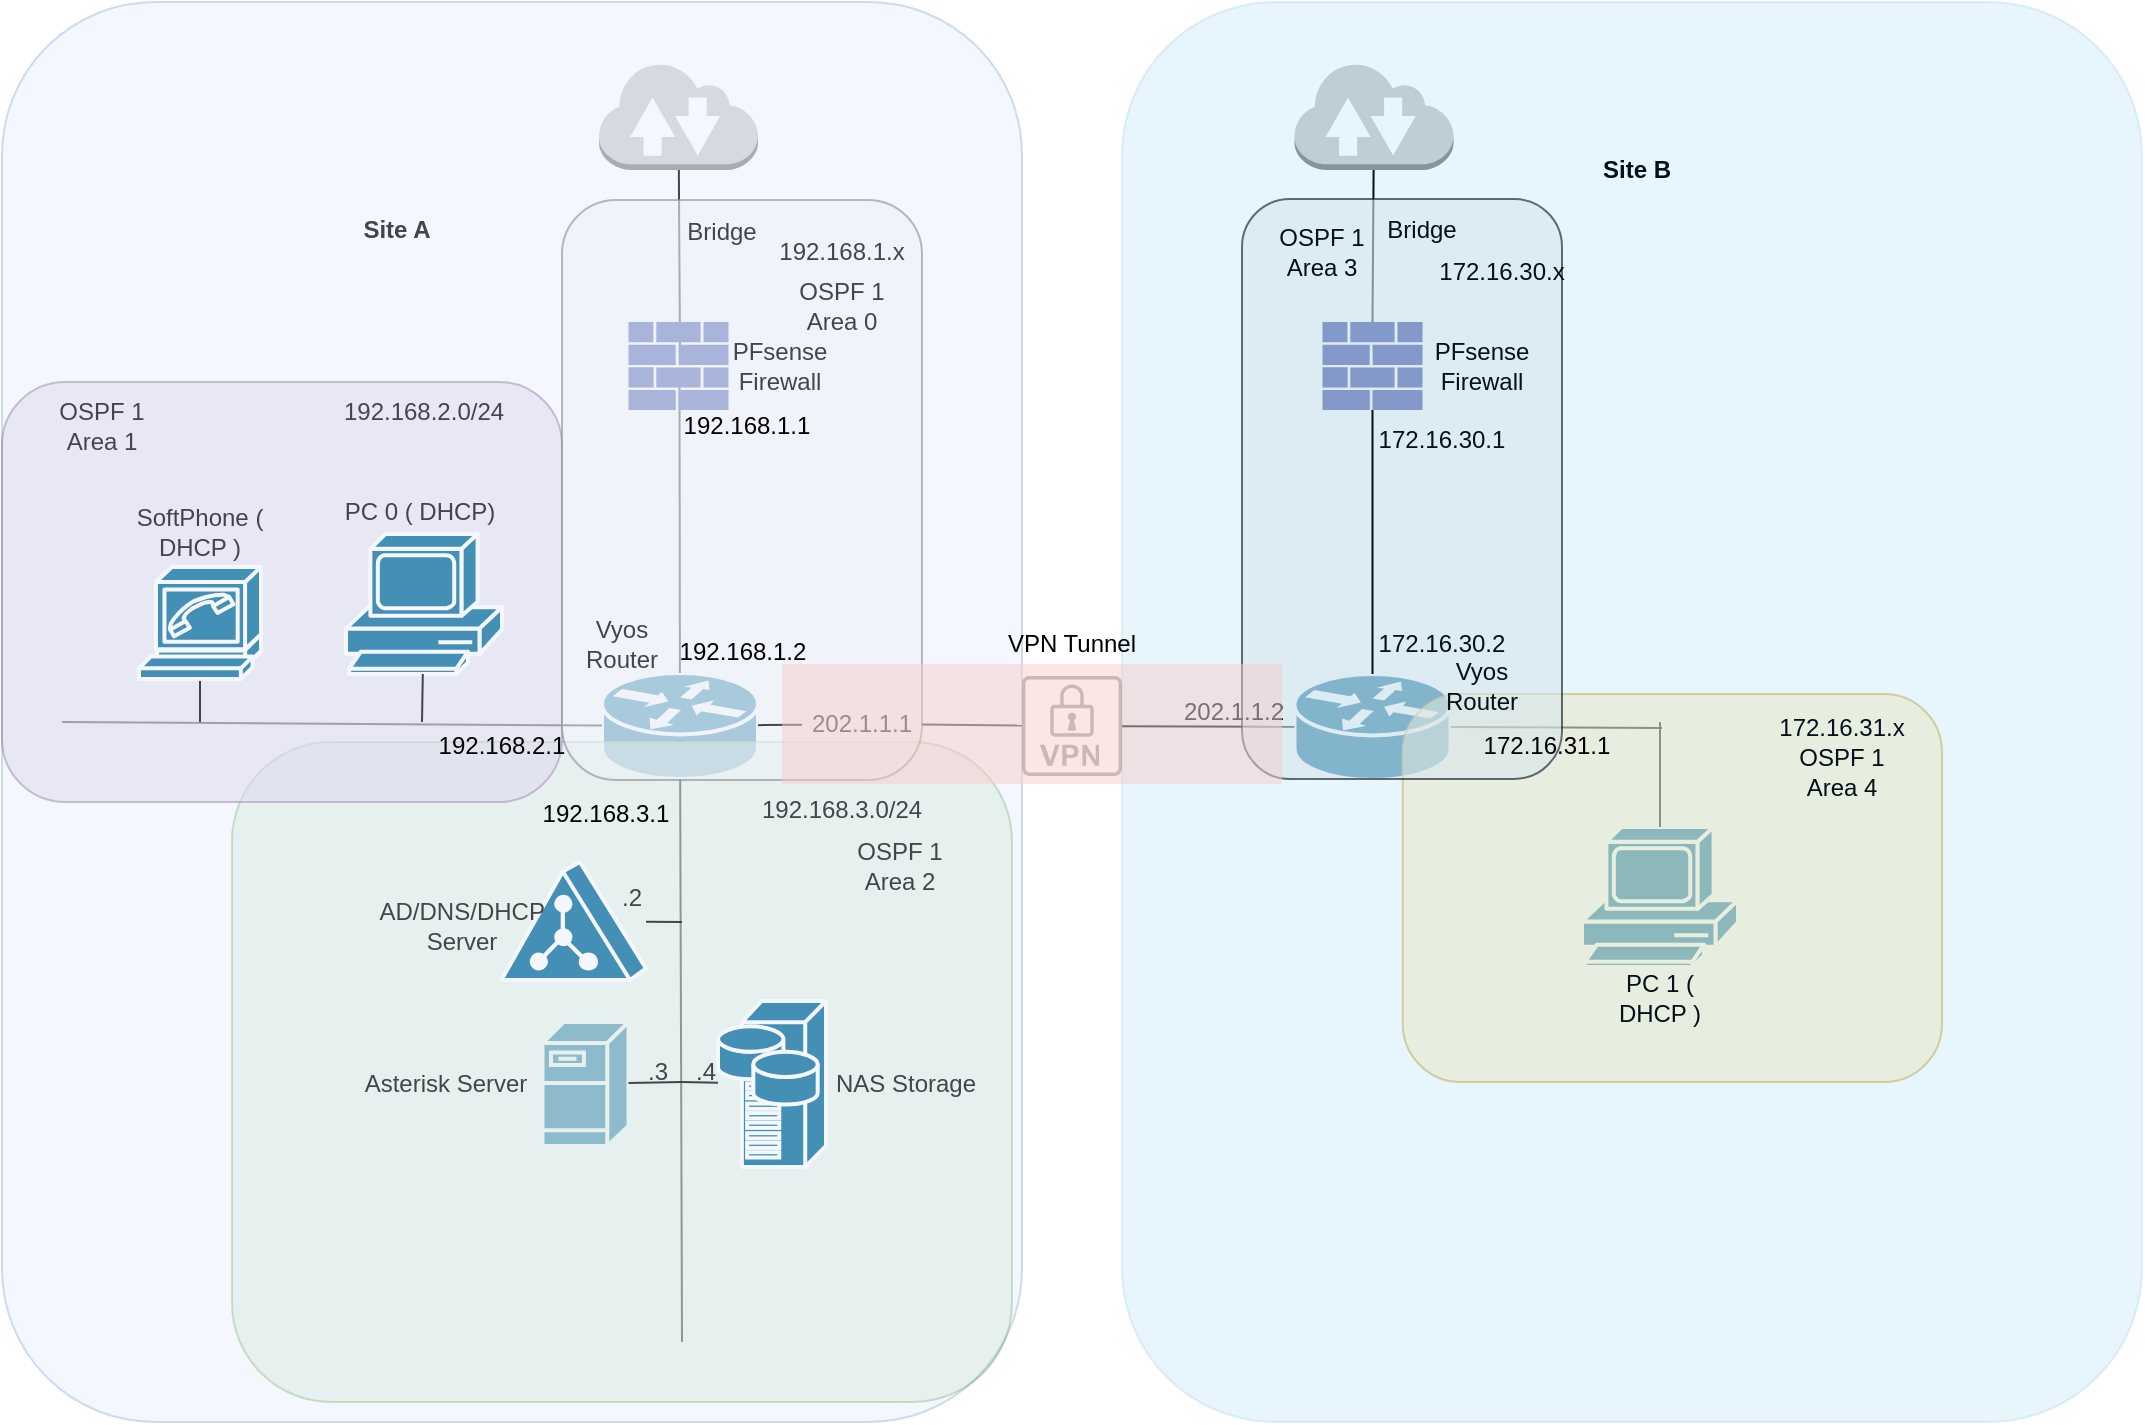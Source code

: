 <mxfile version="20.4.2" type="github">
  <diagram id="FbKItGeIctbUDUOzBeVz" name="Page-1">
    <mxGraphModel dx="2366" dy="1934" grid="1" gridSize="10" guides="1" tooltips="1" connect="1" arrows="1" fold="1" page="1" pageScale="1" pageWidth="850" pageHeight="1100" math="0" shadow="0">
      <root>
        <mxCell id="0" />
        <mxCell id="1" parent="0" />
        <mxCell id="5vOvow6yuVH0ytvlV-aj-1" value="" style="shape=mxgraph.cisco.routers.router;sketch=0;html=1;pointerEvents=1;dashed=0;fillColor=#036897;strokeColor=#ffffff;strokeWidth=2;verticalLabelPosition=bottom;verticalAlign=top;align=center;outlineConnect=0;" vertex="1" parent="1">
          <mxGeometry x="170" y="145.5" width="78" height="53" as="geometry" />
        </mxCell>
        <mxCell id="5vOvow6yuVH0ytvlV-aj-3" value="" style="endArrow=none;html=1;rounded=0;entryX=0.51;entryY=0.716;entryDx=0;entryDy=0;entryPerimeter=0;" edge="1" parent="1" source="5vOvow6yuVH0ytvlV-aj-1" target="5vOvow6yuVH0ytvlV-aj-26">
          <mxGeometry width="50" height="50" relative="1" as="geometry">
            <mxPoint x="400" y="330" as="sourcePoint" />
            <mxPoint x="155.963" y="17" as="targetPoint" />
          </mxGeometry>
        </mxCell>
        <mxCell id="5vOvow6yuVH0ytvlV-aj-4" value="" style="outlineConnect=0;dashed=0;verticalLabelPosition=bottom;verticalAlign=top;align=center;html=1;shape=mxgraph.aws3.internet_2;fillColor=#D2D3D3;gradientColor=none;" vertex="1" parent="1">
          <mxGeometry x="168.5" y="-160" width="79.5" height="54" as="geometry" />
        </mxCell>
        <mxCell id="5vOvow6yuVH0ytvlV-aj-5" value="" style="endArrow=none;html=1;rounded=0;exitX=0.515;exitY=0.341;exitDx=0;exitDy=0;exitPerimeter=0;" edge="1" parent="1" source="5vOvow6yuVH0ytvlV-aj-26" target="5vOvow6yuVH0ytvlV-aj-4">
          <mxGeometry width="50" height="50" relative="1" as="geometry">
            <mxPoint x="136.496" y="-29.029" as="sourcePoint" />
            <mxPoint x="450" y="80" as="targetPoint" />
          </mxGeometry>
        </mxCell>
        <mxCell id="5vOvow6yuVH0ytvlV-aj-11" value="" style="shape=mxgraph.cisco.routers.router;sketch=0;html=1;pointerEvents=1;dashed=0;fillColor=#036897;strokeColor=#ffffff;strokeWidth=2;verticalLabelPosition=bottom;verticalAlign=top;align=center;outlineConnect=0;" vertex="1" parent="1">
          <mxGeometry x="516.25" y="146" width="78" height="53" as="geometry" />
        </mxCell>
        <mxCell id="5vOvow6yuVH0ytvlV-aj-14" value="" style="outlineConnect=0;dashed=0;verticalLabelPosition=bottom;verticalAlign=top;align=center;html=1;shape=mxgraph.aws3.internet_2;fillColor=#D2D3D3;gradientColor=none;" vertex="1" parent="1">
          <mxGeometry x="516.25" y="-160" width="79.5" height="54" as="geometry" />
        </mxCell>
        <mxCell id="5vOvow6yuVH0ytvlV-aj-16" value="" style="endArrow=none;html=1;rounded=0;startArrow=none;" edge="1" parent="1" source="5vOvow6yuVH0ytvlV-aj-106" target="5vOvow6yuVH0ytvlV-aj-11">
          <mxGeometry width="50" height="50" relative="1" as="geometry">
            <mxPoint x="400" y="230" as="sourcePoint" />
            <mxPoint x="450" y="180" as="targetPoint" />
          </mxGeometry>
        </mxCell>
        <mxCell id="5vOvow6yuVH0ytvlV-aj-18" value="" style="shape=mxgraph.cisco.servers.fileserver;sketch=0;html=1;pointerEvents=1;dashed=0;fillColor=#036897;strokeColor=#ffffff;strokeWidth=2;verticalLabelPosition=bottom;verticalAlign=top;align=center;outlineConnect=0;" vertex="1" parent="1">
          <mxGeometry x="140.25" y="320" width="43" height="62" as="geometry" />
        </mxCell>
        <mxCell id="5vOvow6yuVH0ytvlV-aj-21" value="" style="endArrow=none;html=1;rounded=0;" edge="1" parent="1" target="5vOvow6yuVH0ytvlV-aj-1">
          <mxGeometry width="50" height="50" relative="1" as="geometry">
            <mxPoint x="-100" y="170" as="sourcePoint" />
            <mxPoint x="210" y="190" as="targetPoint" />
          </mxGeometry>
        </mxCell>
        <mxCell id="5vOvow6yuVH0ytvlV-aj-26" value="" style="sketch=0;aspect=fixed;pointerEvents=1;shadow=0;dashed=0;html=1;strokeColor=none;labelPosition=center;verticalLabelPosition=bottom;verticalAlign=top;align=center;fillColor=#00188D;shape=mxgraph.mscae.enterprise.firewall" vertex="1" parent="1">
          <mxGeometry x="183.25" y="-30" width="50" height="44" as="geometry" />
        </mxCell>
        <mxCell id="5vOvow6yuVH0ytvlV-aj-28" value="" style="endArrow=none;html=1;rounded=0;" edge="1" parent="1" target="5vOvow6yuVH0ytvlV-aj-1">
          <mxGeometry width="50" height="50" relative="1" as="geometry">
            <mxPoint x="210" y="480" as="sourcePoint" />
            <mxPoint x="410" y="110" as="targetPoint" />
          </mxGeometry>
        </mxCell>
        <mxCell id="5vOvow6yuVH0ytvlV-aj-30" value="" style="shape=mxgraph.cisco.computers_and_peripherals.pc;sketch=0;html=1;pointerEvents=1;dashed=0;fillColor=#036897;strokeColor=#ffffff;strokeWidth=2;verticalLabelPosition=bottom;verticalAlign=top;align=center;outlineConnect=0;" vertex="1" parent="1">
          <mxGeometry x="660" y="222.5" width="78" height="70" as="geometry" />
        </mxCell>
        <mxCell id="5vOvow6yuVH0ytvlV-aj-31" value="" style="sketch=0;aspect=fixed;pointerEvents=1;shadow=0;dashed=0;html=1;strokeColor=none;labelPosition=center;verticalLabelPosition=bottom;verticalAlign=top;align=center;fillColor=#00188D;shape=mxgraph.mscae.enterprise.firewall" vertex="1" parent="1">
          <mxGeometry x="530.252" y="-30" width="50" height="44" as="geometry" />
        </mxCell>
        <mxCell id="5vOvow6yuVH0ytvlV-aj-32" value="" style="endArrow=none;html=1;rounded=0;exitX=0.5;exitY=0;exitDx=0;exitDy=0;exitPerimeter=0;" edge="1" parent="1" source="5vOvow6yuVH0ytvlV-aj-31" target="5vOvow6yuVH0ytvlV-aj-14">
          <mxGeometry width="50" height="50" relative="1" as="geometry">
            <mxPoint x="360" y="160" as="sourcePoint" />
            <mxPoint x="410" y="110" as="targetPoint" />
          </mxGeometry>
        </mxCell>
        <mxCell id="5vOvow6yuVH0ytvlV-aj-34" value="" style="endArrow=none;html=1;rounded=0;entryX=1;entryY=0.5;entryDx=0;entryDy=0;entryPerimeter=0;" edge="1" parent="1" target="5vOvow6yuVH0ytvlV-aj-11">
          <mxGeometry width="50" height="50" relative="1" as="geometry">
            <mxPoint x="700" y="173" as="sourcePoint" />
            <mxPoint x="410" y="110" as="targetPoint" />
          </mxGeometry>
        </mxCell>
        <mxCell id="5vOvow6yuVH0ytvlV-aj-35" value="" style="endArrow=none;html=1;rounded=0;entryX=0.5;entryY=0;entryDx=0;entryDy=0;entryPerimeter=0;" edge="1" parent="1" target="5vOvow6yuVH0ytvlV-aj-30">
          <mxGeometry width="50" height="50" relative="1" as="geometry">
            <mxPoint x="699" y="170" as="sourcePoint" />
            <mxPoint x="510" y="110" as="targetPoint" />
            <Array as="points" />
          </mxGeometry>
        </mxCell>
        <mxCell id="5vOvow6yuVH0ytvlV-aj-37" value="" style="rounded=1;whiteSpace=wrap;html=1;opacity=50;fillColor=#d5e8d4;strokeColor=#82b366;" vertex="1" parent="1">
          <mxGeometry x="-15" y="180" width="390" height="330" as="geometry" />
        </mxCell>
        <mxCell id="5vOvow6yuVH0ytvlV-aj-39" value="" style="rounded=1;whiteSpace=wrap;html=1;opacity=60;fillColor=#e1d5e7;strokeColor=#9673a6;" vertex="1" parent="1">
          <mxGeometry x="-130" width="280" height="210" as="geometry" />
        </mxCell>
        <mxCell id="5vOvow6yuVH0ytvlV-aj-42" value="" style="rounded=1;whiteSpace=wrap;html=1;opacity=60;fillColor=#f5f5f5;fontColor=#333333;strokeColor=#666666;" vertex="1" parent="1">
          <mxGeometry x="150" y="-91" width="180" height="290" as="geometry" />
        </mxCell>
        <mxCell id="5vOvow6yuVH0ytvlV-aj-46" value="" style="rounded=1;whiteSpace=wrap;html=1;opacity=60;fillColor=#fff2cc;strokeColor=#d6b656;" vertex="1" parent="1">
          <mxGeometry x="570.38" y="156" width="269.62" height="194" as="geometry" />
        </mxCell>
        <mxCell id="5vOvow6yuVH0ytvlV-aj-49" value="" style="shape=mxgraph.cisco.servers.directory_server;sketch=0;html=1;pointerEvents=1;dashed=0;fillColor=#036897;strokeColor=#ffffff;strokeWidth=2;verticalLabelPosition=bottom;verticalAlign=top;align=center;outlineConnect=0;" vertex="1" parent="1">
          <mxGeometry x="120" y="240" width="72" height="59" as="geometry" />
        </mxCell>
        <mxCell id="5vOvow6yuVH0ytvlV-aj-51" value="" style="shape=mxgraph.cisco.servers.storage_server;sketch=0;html=1;pointerEvents=1;dashed=0;fillColor=#036897;strokeColor=#ffffff;strokeWidth=2;verticalLabelPosition=bottom;verticalAlign=top;align=center;outlineConnect=0;" vertex="1" parent="1">
          <mxGeometry x="228" y="309.5" width="54" height="83" as="geometry" />
        </mxCell>
        <mxCell id="5vOvow6yuVH0ytvlV-aj-53" value="" style="endArrow=none;html=1;rounded=0;" edge="1" parent="1" target="5vOvow6yuVH0ytvlV-aj-49">
          <mxGeometry width="50" height="50" relative="1" as="geometry">
            <mxPoint x="210" y="270" as="sourcePoint" />
            <mxPoint x="130" y="200" as="targetPoint" />
          </mxGeometry>
        </mxCell>
        <mxCell id="5vOvow6yuVH0ytvlV-aj-54" value="" style="endArrow=none;html=1;rounded=0;" edge="1" parent="1" target="5vOvow6yuVH0ytvlV-aj-18">
          <mxGeometry width="50" height="50" relative="1" as="geometry">
            <mxPoint x="210" y="350" as="sourcePoint" />
            <mxPoint x="130" y="300" as="targetPoint" />
          </mxGeometry>
        </mxCell>
        <mxCell id="5vOvow6yuVH0ytvlV-aj-57" value="" style="endArrow=none;html=1;rounded=0;" edge="1" parent="1" target="5vOvow6yuVH0ytvlV-aj-51">
          <mxGeometry width="50" height="50" relative="1" as="geometry">
            <mxPoint x="210" y="350" as="sourcePoint" />
            <mxPoint x="130" y="300" as="targetPoint" />
          </mxGeometry>
        </mxCell>
        <mxCell id="5vOvow6yuVH0ytvlV-aj-59" value="" style="shape=mxgraph.cisco.computers_and_peripherals.pc;sketch=0;html=1;pointerEvents=1;dashed=0;fillColor=#036897;strokeColor=#ffffff;strokeWidth=2;verticalLabelPosition=bottom;verticalAlign=top;align=center;outlineConnect=0;" vertex="1" parent="1">
          <mxGeometry x="42" y="76" width="78" height="70" as="geometry" />
        </mxCell>
        <mxCell id="5vOvow6yuVH0ytvlV-aj-62" value="" style="endArrow=none;html=1;rounded=0;" edge="1" parent="1" target="5vOvow6yuVH0ytvlV-aj-59">
          <mxGeometry width="50" height="50" relative="1" as="geometry">
            <mxPoint x="80" y="170" as="sourcePoint" />
            <mxPoint x="40" y="310" as="targetPoint" />
          </mxGeometry>
        </mxCell>
        <mxCell id="5vOvow6yuVH0ytvlV-aj-63" value="" style="endArrow=none;html=1;rounded=0;" edge="1" parent="1">
          <mxGeometry width="50" height="50" relative="1" as="geometry">
            <mxPoint x="-31" y="170" as="sourcePoint" />
            <mxPoint x="-31" y="146" as="targetPoint" />
          </mxGeometry>
        </mxCell>
        <mxCell id="5vOvow6yuVH0ytvlV-aj-64" value="192.168.1.x" style="text;html=1;strokeColor=none;fillColor=none;align=center;verticalAlign=middle;whiteSpace=wrap;rounded=0;" vertex="1" parent="1">
          <mxGeometry x="260" y="-80" width="60" height="30" as="geometry" />
        </mxCell>
        <mxCell id="5vOvow6yuVH0ytvlV-aj-66" value="PFsense Firewall" style="text;html=1;strokeColor=none;fillColor=none;align=center;verticalAlign=middle;whiteSpace=wrap;rounded=0;" vertex="1" parent="1">
          <mxGeometry x="229" y="-23" width="60" height="30" as="geometry" />
        </mxCell>
        <mxCell id="5vOvow6yuVH0ytvlV-aj-67" value="Bridge" style="text;html=1;strokeColor=none;fillColor=none;align=center;verticalAlign=middle;whiteSpace=wrap;rounded=0;" vertex="1" parent="1">
          <mxGeometry x="200" y="-90" width="60" height="30" as="geometry" />
        </mxCell>
        <mxCell id="5vOvow6yuVH0ytvlV-aj-43" value="" style="rounded=1;whiteSpace=wrap;html=1;opacity=60;fillColor=#EDEDED;" vertex="1" parent="1">
          <mxGeometry x="490" y="-91.5" width="160" height="290" as="geometry" />
        </mxCell>
        <mxCell id="5vOvow6yuVH0ytvlV-aj-69" value="PFsense Firewall" style="text;html=1;strokeColor=none;fillColor=none;align=center;verticalAlign=middle;whiteSpace=wrap;rounded=0;" vertex="1" parent="1">
          <mxGeometry x="580" y="-23" width="60" height="30" as="geometry" />
        </mxCell>
        <mxCell id="5vOvow6yuVH0ytvlV-aj-73" value="" style="endArrow=none;html=1;rounded=0;entryX=0.5;entryY=1;entryDx=0;entryDy=0;entryPerimeter=0;" edge="1" parent="1" source="5vOvow6yuVH0ytvlV-aj-11" target="5vOvow6yuVH0ytvlV-aj-31">
          <mxGeometry width="50" height="50" relative="1" as="geometry">
            <mxPoint x="370" y="200" as="sourcePoint" />
            <mxPoint x="560" y="-17" as="targetPoint" />
          </mxGeometry>
        </mxCell>
        <mxCell id="5vOvow6yuVH0ytvlV-aj-75" value="172.16.30.x" style="text;html=1;strokeColor=none;fillColor=none;align=center;verticalAlign=middle;whiteSpace=wrap;rounded=0;" vertex="1" parent="1">
          <mxGeometry x="590" y="-70" width="60" height="30" as="geometry" />
        </mxCell>
        <mxCell id="5vOvow6yuVH0ytvlV-aj-76" value="OSPF 1&lt;br&gt;Area 0" style="text;html=1;strokeColor=none;fillColor=none;align=center;verticalAlign=middle;whiteSpace=wrap;rounded=0;" vertex="1" parent="1">
          <mxGeometry x="260" y="-53" width="60" height="30" as="geometry" />
        </mxCell>
        <mxCell id="5vOvow6yuVH0ytvlV-aj-78" value="OSPF 1&lt;br&gt;Area 1" style="text;html=1;strokeColor=none;fillColor=none;align=center;verticalAlign=middle;whiteSpace=wrap;rounded=0;" vertex="1" parent="1">
          <mxGeometry x="-110" y="7" width="60" height="30" as="geometry" />
        </mxCell>
        <mxCell id="5vOvow6yuVH0ytvlV-aj-79" value="OSPF 1&lt;br&gt;Area 2" style="text;html=1;strokeColor=none;fillColor=none;align=center;verticalAlign=middle;whiteSpace=wrap;rounded=0;" vertex="1" parent="1">
          <mxGeometry x="289" y="227" width="60" height="30" as="geometry" />
        </mxCell>
        <mxCell id="5vOvow6yuVH0ytvlV-aj-80" value="OSPF 1&lt;br&gt;Area 3" style="text;html=1;strokeColor=none;fillColor=none;align=center;verticalAlign=middle;whiteSpace=wrap;rounded=0;" vertex="1" parent="1">
          <mxGeometry x="500" y="-80" width="60" height="30" as="geometry" />
        </mxCell>
        <mxCell id="5vOvow6yuVH0ytvlV-aj-81" value="OSPF 1&lt;br&gt;Area 4" style="text;html=1;strokeColor=none;fillColor=none;align=center;verticalAlign=middle;whiteSpace=wrap;rounded=0;" vertex="1" parent="1">
          <mxGeometry x="760" y="180" width="60" height="30" as="geometry" />
        </mxCell>
        <mxCell id="5vOvow6yuVH0ytvlV-aj-82" value="Vyos Router" style="text;html=1;strokeColor=none;fillColor=none;align=center;verticalAlign=middle;whiteSpace=wrap;rounded=0;" vertex="1" parent="1">
          <mxGeometry x="150" y="116" width="60" height="30" as="geometry" />
        </mxCell>
        <mxCell id="5vOvow6yuVH0ytvlV-aj-83" value="Vyos Router" style="text;html=1;strokeColor=none;fillColor=none;align=center;verticalAlign=middle;whiteSpace=wrap;rounded=0;" vertex="1" parent="1">
          <mxGeometry x="580" y="137" width="60" height="30" as="geometry" />
        </mxCell>
        <mxCell id="5vOvow6yuVH0ytvlV-aj-84" value="Bridge" style="text;html=1;strokeColor=none;fillColor=none;align=center;verticalAlign=middle;whiteSpace=wrap;rounded=0;" vertex="1" parent="1">
          <mxGeometry x="550" y="-91.5" width="60" height="30" as="geometry" />
        </mxCell>
        <mxCell id="5vOvow6yuVH0ytvlV-aj-87" value="192.168.2.0/24" style="text;html=1;strokeColor=none;fillColor=none;align=center;verticalAlign=middle;whiteSpace=wrap;rounded=0;opacity=50;" vertex="1" parent="1">
          <mxGeometry x="51" width="60" height="30" as="geometry" />
        </mxCell>
        <mxCell id="5vOvow6yuVH0ytvlV-aj-89" value="192.168.3.0/24" style="text;html=1;strokeColor=none;fillColor=none;align=center;verticalAlign=middle;whiteSpace=wrap;rounded=0;opacity=50;" vertex="1" parent="1">
          <mxGeometry x="260" y="199" width="60" height="30" as="geometry" />
        </mxCell>
        <mxCell id="5vOvow6yuVH0ytvlV-aj-90" value="&lt;b&gt;Site A&lt;/b&gt;" style="text;html=1;strokeColor=none;fillColor=none;align=center;verticalAlign=middle;whiteSpace=wrap;rounded=0;opacity=50;" vertex="1" parent="1">
          <mxGeometry x="30" y="-91.5" width="75" height="30" as="geometry" />
        </mxCell>
        <mxCell id="5vOvow6yuVH0ytvlV-aj-91" value="&lt;b&gt;Site B&lt;/b&gt;" style="text;html=1;strokeColor=none;fillColor=none;align=center;verticalAlign=middle;whiteSpace=wrap;rounded=0;opacity=50;" vertex="1" parent="1">
          <mxGeometry x="650" y="-121.5" width="75" height="30" as="geometry" />
        </mxCell>
        <mxCell id="5vOvow6yuVH0ytvlV-aj-93" value="AD/DNS/DHCP Server" style="text;html=1;strokeColor=none;fillColor=none;align=center;verticalAlign=middle;whiteSpace=wrap;rounded=0;opacity=50;" vertex="1" parent="1">
          <mxGeometry x="70" y="257" width="60" height="30" as="geometry" />
        </mxCell>
        <mxCell id="5vOvow6yuVH0ytvlV-aj-95" value="172.16.30.1" style="text;html=1;strokeColor=none;fillColor=none;align=center;verticalAlign=middle;whiteSpace=wrap;rounded=0;opacity=50;" vertex="1" parent="1">
          <mxGeometry x="560" y="14" width="60" height="30" as="geometry" />
        </mxCell>
        <mxCell id="5vOvow6yuVH0ytvlV-aj-97" value="172.16.30.2" style="text;html=1;strokeColor=none;fillColor=none;align=center;verticalAlign=middle;whiteSpace=wrap;rounded=0;opacity=50;" vertex="1" parent="1">
          <mxGeometry x="560" y="116" width="60" height="30" as="geometry" />
        </mxCell>
        <mxCell id="5vOvow6yuVH0ytvlV-aj-98" value="172.16.31.x" style="text;html=1;strokeColor=none;fillColor=none;align=center;verticalAlign=middle;whiteSpace=wrap;rounded=0;" vertex="1" parent="1">
          <mxGeometry x="760" y="157.5" width="60" height="30" as="geometry" />
        </mxCell>
        <mxCell id="5vOvow6yuVH0ytvlV-aj-99" value="Asterisk Server" style="text;html=1;strokeColor=none;fillColor=none;align=center;verticalAlign=middle;whiteSpace=wrap;rounded=0;opacity=50;" vertex="1" parent="1">
          <mxGeometry x="42" y="336" width="100" height="30" as="geometry" />
        </mxCell>
        <mxCell id="5vOvow6yuVH0ytvlV-aj-100" value="NAS Storage" style="text;html=1;strokeColor=none;fillColor=none;align=center;verticalAlign=middle;whiteSpace=wrap;rounded=0;opacity=50;" vertex="1" parent="1">
          <mxGeometry x="282" y="336" width="80" height="30" as="geometry" />
        </mxCell>
        <mxCell id="5vOvow6yuVH0ytvlV-aj-102" value="PC 0 ( DHCP)" style="text;html=1;strokeColor=none;fillColor=none;align=center;verticalAlign=middle;whiteSpace=wrap;rounded=0;opacity=50;" vertex="1" parent="1">
          <mxGeometry x="35" y="50" width="88" height="30" as="geometry" />
        </mxCell>
        <mxCell id="5vOvow6yuVH0ytvlV-aj-103" value="PC 1 ( DHCP )" style="text;html=1;strokeColor=none;fillColor=none;align=center;verticalAlign=middle;whiteSpace=wrap;rounded=0;opacity=50;" vertex="1" parent="1">
          <mxGeometry x="669" y="292.5" width="60" height="30" as="geometry" />
        </mxCell>
        <mxCell id="5vOvow6yuVH0ytvlV-aj-104" value="SoftPhone ( DHCP )" style="text;html=1;strokeColor=none;fillColor=none;align=center;verticalAlign=middle;whiteSpace=wrap;rounded=0;opacity=50;" vertex="1" parent="1">
          <mxGeometry x="-75" y="59.5" width="88" height="30" as="geometry" />
        </mxCell>
        <mxCell id="5vOvow6yuVH0ytvlV-aj-106" value="" style="sketch=0;pointerEvents=1;shadow=0;dashed=0;html=1;strokeColor=none;fillColor=#434445;aspect=fixed;labelPosition=center;verticalLabelPosition=bottom;verticalAlign=top;align=center;outlineConnect=0;shape=mxgraph.vvd.vpn;opacity=50;" vertex="1" parent="1">
          <mxGeometry x="380" y="147" width="50" height="50" as="geometry" />
        </mxCell>
        <mxCell id="5vOvow6yuVH0ytvlV-aj-107" value="" style="endArrow=none;html=1;rounded=0;startArrow=none;" edge="1" parent="1" source="5vOvow6yuVH0ytvlV-aj-109" target="5vOvow6yuVH0ytvlV-aj-106">
          <mxGeometry width="50" height="50" relative="1" as="geometry">
            <mxPoint x="248" y="172.056" as="sourcePoint" />
            <mxPoint x="516.25" y="172.444" as="targetPoint" />
          </mxGeometry>
        </mxCell>
        <mxCell id="5vOvow6yuVH0ytvlV-aj-109" value="202.1.1.1" style="text;html=1;strokeColor=none;fillColor=none;align=center;verticalAlign=middle;whiteSpace=wrap;rounded=0;opacity=50;" vertex="1" parent="1">
          <mxGeometry x="270" y="156" width="60" height="30" as="geometry" />
        </mxCell>
        <mxCell id="5vOvow6yuVH0ytvlV-aj-110" value="" style="endArrow=none;html=1;rounded=0;" edge="1" parent="1" source="5vOvow6yuVH0ytvlV-aj-1" target="5vOvow6yuVH0ytvlV-aj-109">
          <mxGeometry width="50" height="50" relative="1" as="geometry">
            <mxPoint x="248" y="172.306" as="sourcePoint" />
            <mxPoint x="375" y="173.304" as="targetPoint" />
          </mxGeometry>
        </mxCell>
        <mxCell id="5vOvow6yuVH0ytvlV-aj-111" value="202.1.1.2" style="text;html=1;strokeColor=none;fillColor=none;align=center;verticalAlign=middle;whiteSpace=wrap;rounded=0;opacity=50;" vertex="1" parent="1">
          <mxGeometry x="456.25" y="150" width="60" height="30" as="geometry" />
        </mxCell>
        <mxCell id="5vOvow6yuVH0ytvlV-aj-112" value=".2" style="text;html=1;strokeColor=none;fillColor=none;align=center;verticalAlign=middle;whiteSpace=wrap;rounded=0;opacity=50;" vertex="1" parent="1">
          <mxGeometry x="170" y="245" width="30" height="25" as="geometry" />
        </mxCell>
        <mxCell id="5vOvow6yuVH0ytvlV-aj-113" value=".3" style="text;html=1;strokeColor=none;fillColor=none;align=center;verticalAlign=middle;whiteSpace=wrap;rounded=0;opacity=50;" vertex="1" parent="1">
          <mxGeometry x="168" y="330" width="60" height="30" as="geometry" />
        </mxCell>
        <mxCell id="5vOvow6yuVH0ytvlV-aj-115" value=".4" style="text;html=1;strokeColor=none;fillColor=none;align=center;verticalAlign=middle;whiteSpace=wrap;rounded=0;opacity=50;" vertex="1" parent="1">
          <mxGeometry x="192" y="330" width="60" height="30" as="geometry" />
        </mxCell>
        <mxCell id="5vOvow6yuVH0ytvlV-aj-116" value="" style="shape=mxgraph.cisco.modems_and_phones.softphone;sketch=0;html=1;pointerEvents=1;dashed=0;fillColor=#036897;strokeColor=#ffffff;strokeWidth=2;verticalLabelPosition=bottom;verticalAlign=top;align=center;outlineConnect=0;" vertex="1" parent="1">
          <mxGeometry x="-61.5" y="92.5" width="61" height="56" as="geometry" />
        </mxCell>
        <mxCell id="5vOvow6yuVH0ytvlV-aj-118" value="" style="rounded=1;whiteSpace=wrap;html=1;fillColor=#dae8fc;opacity=30;strokeColor=#6c8ebf;" vertex="1" parent="1">
          <mxGeometry x="-130" y="-190" width="510" height="710" as="geometry" />
        </mxCell>
        <mxCell id="5vOvow6yuVH0ytvlV-aj-119" value="" style="rounded=1;whiteSpace=wrap;html=1;fillColor=#1ba1e2;opacity=10;strokeColor=#006EAF;fontColor=#ffffff;" vertex="1" parent="1">
          <mxGeometry x="430" y="-190" width="510" height="710" as="geometry" />
        </mxCell>
        <mxCell id="5vOvow6yuVH0ytvlV-aj-120" value="" style="rounded=0;whiteSpace=wrap;html=1;fillColor=#f8cecc;opacity=50;strokeColor=none;" vertex="1" parent="1">
          <mxGeometry x="260" y="141" width="250" height="60" as="geometry" />
        </mxCell>
        <mxCell id="5vOvow6yuVH0ytvlV-aj-121" value="VPN Tunnel" style="text;html=1;strokeColor=none;fillColor=none;align=center;verticalAlign=middle;whiteSpace=wrap;rounded=0;opacity=50;" vertex="1" parent="1">
          <mxGeometry x="345" y="115.5" width="120" height="30" as="geometry" />
        </mxCell>
        <mxCell id="5vOvow6yuVH0ytvlV-aj-122" value="192.168.2.1" style="text;html=1;strokeColor=none;fillColor=none;align=center;verticalAlign=middle;whiteSpace=wrap;rounded=0;" vertex="1" parent="1">
          <mxGeometry x="90" y="167" width="60" height="30" as="geometry" />
        </mxCell>
        <mxCell id="5vOvow6yuVH0ytvlV-aj-123" value="192.168.3.1" style="text;html=1;strokeColor=none;fillColor=none;align=center;verticalAlign=middle;whiteSpace=wrap;rounded=0;" vertex="1" parent="1">
          <mxGeometry x="142" y="201" width="60" height="30" as="geometry" />
        </mxCell>
        <mxCell id="5vOvow6yuVH0ytvlV-aj-124" value="192.168.1.2" style="text;html=1;strokeColor=none;fillColor=none;align=center;verticalAlign=middle;whiteSpace=wrap;rounded=0;" vertex="1" parent="1">
          <mxGeometry x="207.5" y="120" width="65" height="30" as="geometry" />
        </mxCell>
        <mxCell id="5vOvow6yuVH0ytvlV-aj-126" value="192.168.1.1" style="text;html=1;strokeColor=none;fillColor=none;align=center;verticalAlign=middle;whiteSpace=wrap;rounded=0;" vertex="1" parent="1">
          <mxGeometry x="210" y="7" width="65" height="30" as="geometry" />
        </mxCell>
        <mxCell id="5vOvow6yuVH0ytvlV-aj-129" value="172.16.31.1" style="text;html=1;strokeColor=none;fillColor=none;align=center;verticalAlign=middle;whiteSpace=wrap;rounded=0;" vertex="1" parent="1">
          <mxGeometry x="580.25" y="167" width="124.81" height="30" as="geometry" />
        </mxCell>
      </root>
    </mxGraphModel>
  </diagram>
</mxfile>
